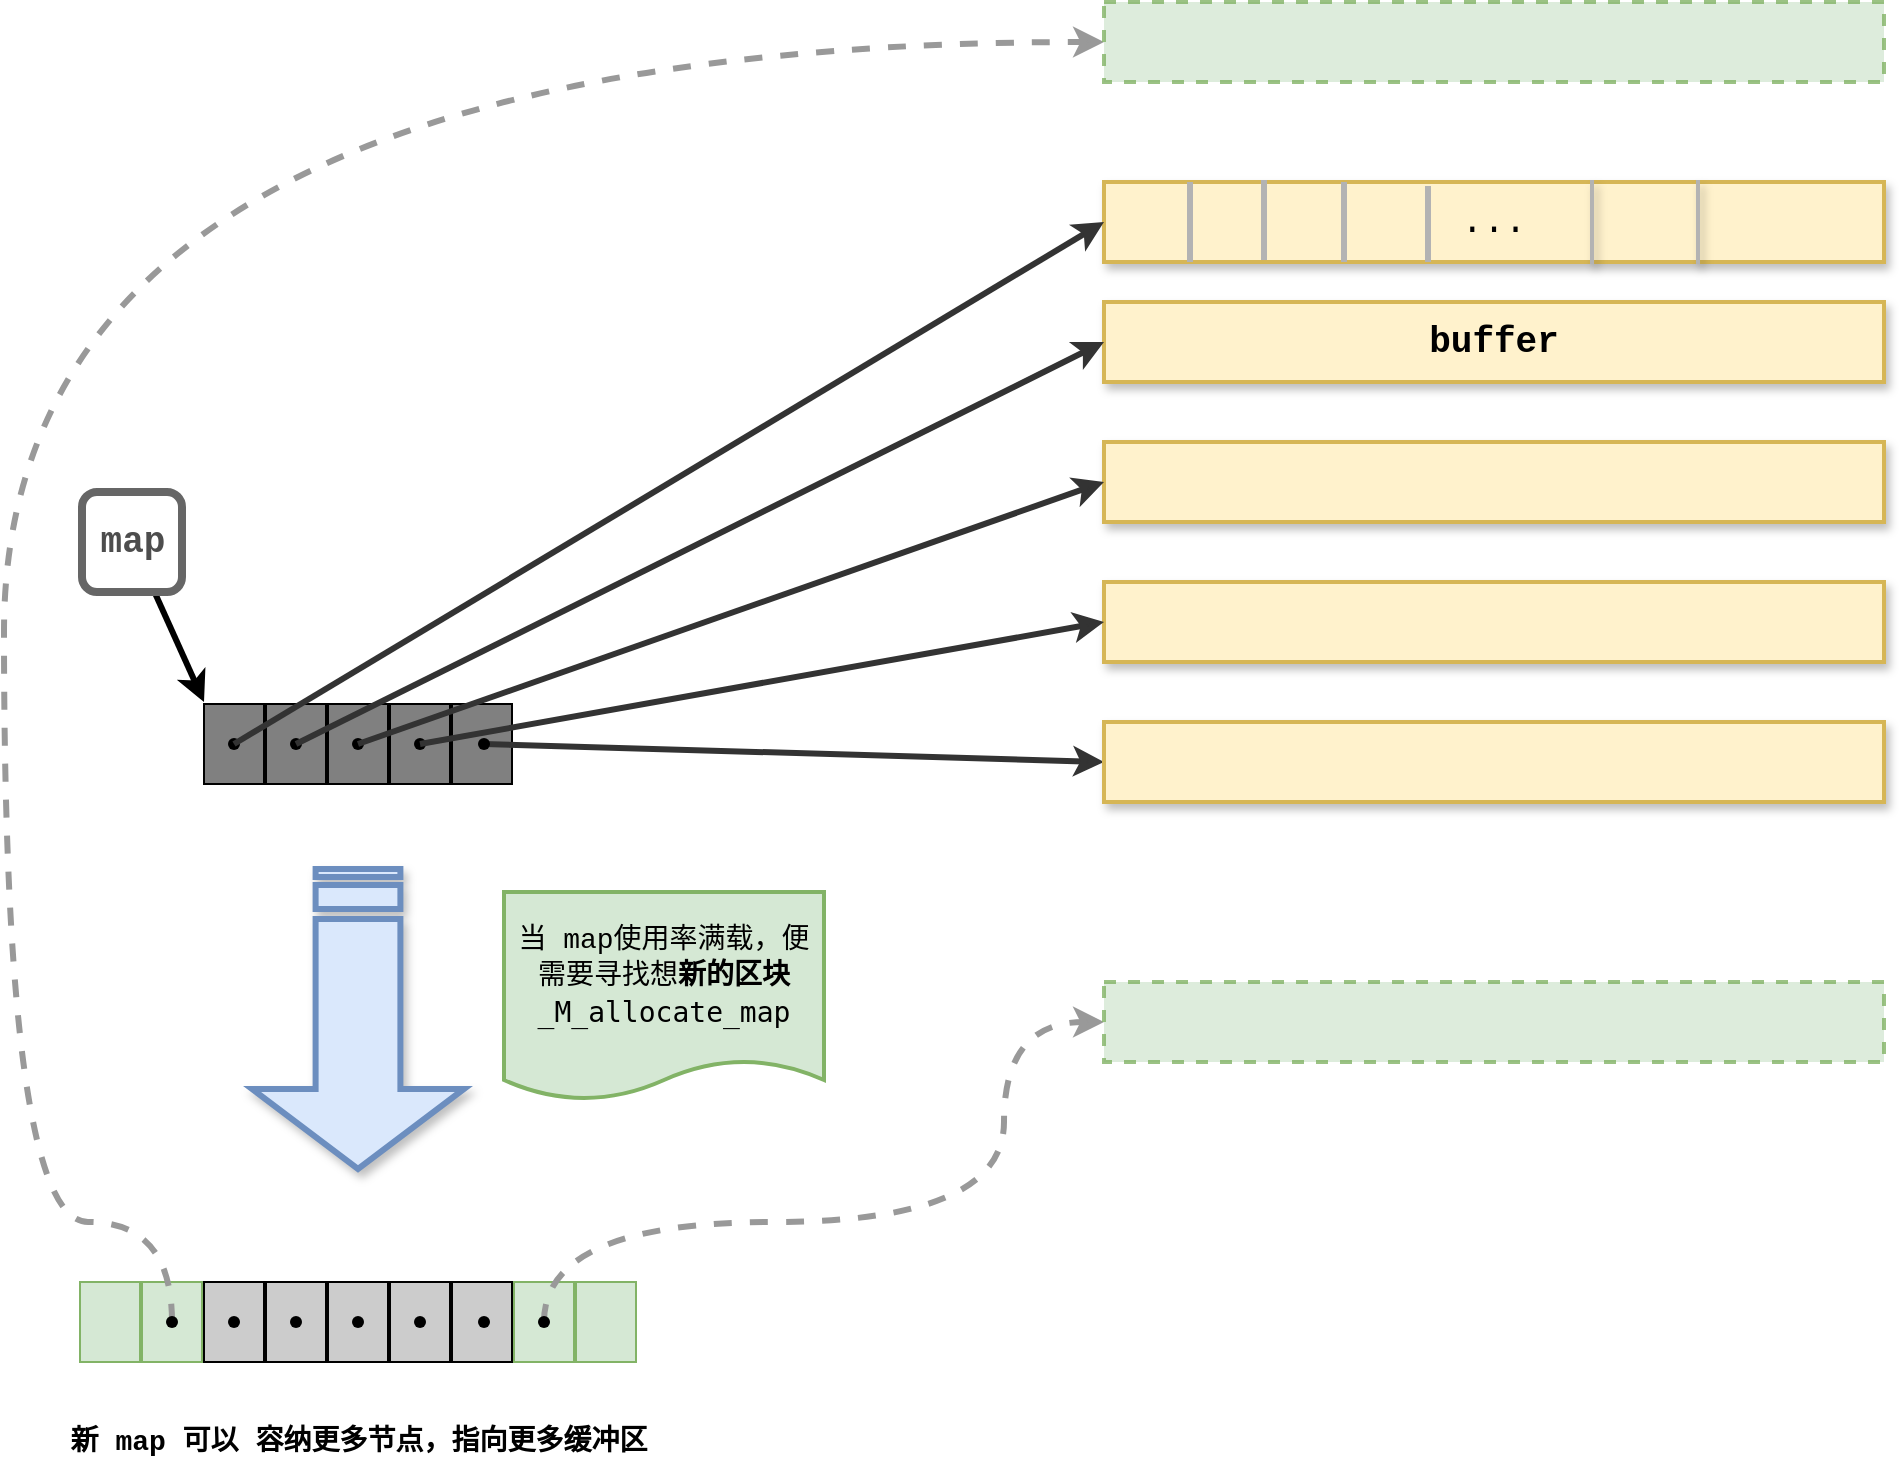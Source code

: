 <mxfile version="14.8.0" type="device"><diagram id="29K6t1o29U9dfSIRlV-H" name="第 1 页"><mxGraphModel dx="1879" dy="716" grid="1" gridSize="10" guides="1" tooltips="1" connect="1" arrows="1" fold="1" page="1" pageScale="1" pageWidth="827" pageHeight="1169" math="0" shadow="0"><root><mxCell id="0"/><mxCell id="1" parent="0"/><mxCell id="rpM4dPozziQRS9JKogpu-34" value="" style="rounded=0;whiteSpace=wrap;html=1;comic=0;gradientDirection=north;fillColor=#808080;" parent="1" vertex="1"><mxGeometry x="80" y="971" width="30" height="40" as="geometry"/></mxCell><mxCell id="rpM4dPozziQRS9JKogpu-35" value="" style="shape=waypoint;sketch=0;fillStyle=solid;size=6;pointerEvents=1;points=[];resizable=0;rotatable=0;perimeter=centerPerimeter;snapToPoint=1;rounded=1;comic=0;gradientDirection=north;fillColor=#808080;" parent="1" vertex="1"><mxGeometry x="75" y="971" width="40" height="40" as="geometry"/></mxCell><mxCell id="rpM4dPozziQRS9JKogpu-36" value="" style="rounded=0;whiteSpace=wrap;html=1;comic=0;gradientDirection=north;fillColor=#808080;" parent="1" vertex="1"><mxGeometry x="111" y="971" width="30" height="40" as="geometry"/></mxCell><mxCell id="rpM4dPozziQRS9JKogpu-37" value="" style="shape=waypoint;sketch=0;fillStyle=solid;size=6;pointerEvents=1;points=[];resizable=0;rotatable=0;perimeter=centerPerimeter;snapToPoint=1;rounded=1;comic=0;gradientDirection=north;fillColor=#808080;" parent="1" vertex="1"><mxGeometry x="106" y="971" width="40" height="40" as="geometry"/></mxCell><mxCell id="rpM4dPozziQRS9JKogpu-38" value="" style="rounded=0;whiteSpace=wrap;html=1;comic=0;gradientDirection=north;fillColor=#808080;" parent="1" vertex="1"><mxGeometry x="142" y="971" width="30" height="40" as="geometry"/></mxCell><mxCell id="rpM4dPozziQRS9JKogpu-39" value="" style="shape=waypoint;sketch=0;fillStyle=solid;size=6;pointerEvents=1;points=[];resizable=0;rotatable=0;perimeter=centerPerimeter;snapToPoint=1;rounded=1;comic=0;gradientDirection=north;fillColor=#808080;" parent="1" vertex="1"><mxGeometry x="137" y="971" width="40" height="40" as="geometry"/></mxCell><mxCell id="rpM4dPozziQRS9JKogpu-40" value="" style="rounded=0;whiteSpace=wrap;html=1;comic=0;gradientDirection=north;fillColor=#808080;" parent="1" vertex="1"><mxGeometry x="173" y="971" width="30" height="40" as="geometry"/></mxCell><mxCell id="rpM4dPozziQRS9JKogpu-41" value="" style="shape=waypoint;sketch=0;fillStyle=solid;size=6;pointerEvents=1;points=[];resizable=0;rotatable=0;perimeter=centerPerimeter;snapToPoint=1;rounded=1;comic=0;gradientDirection=north;fillColor=#808080;" parent="1" vertex="1"><mxGeometry x="168" y="971" width="40" height="40" as="geometry"/></mxCell><mxCell id="rpM4dPozziQRS9JKogpu-42" value="" style="rounded=0;whiteSpace=wrap;html=1;comic=0;gradientDirection=north;fillColor=#808080;" parent="1" vertex="1"><mxGeometry x="204" y="971" width="30" height="40" as="geometry"/></mxCell><mxCell id="rpM4dPozziQRS9JKogpu-54" style="rounded=0;orthogonalLoop=1;jettySize=auto;html=1;entryX=0;entryY=0.5;entryDx=0;entryDy=0;strokeColor=#333333;strokeWidth=3;" parent="1" source="rpM4dPozziQRS9JKogpu-43" target="rpM4dPozziQRS9JKogpu-53" edge="1"><mxGeometry relative="1" as="geometry"/></mxCell><mxCell id="rpM4dPozziQRS9JKogpu-43" value="" style="shape=waypoint;sketch=0;fillStyle=solid;size=6;pointerEvents=1;points=[];resizable=0;rotatable=0;perimeter=centerPerimeter;snapToPoint=1;rounded=1;comic=0;gradientDirection=north;fillColor=#808080;" parent="1" vertex="1"><mxGeometry x="200" y="971" width="40" height="40" as="geometry"/></mxCell><mxCell id="rpM4dPozziQRS9JKogpu-45" value="&lt;b&gt;&lt;font face=&quot;Courier New&quot; style=&quot;font-size: 18px&quot;&gt;buffer&lt;/font&gt;&lt;/b&gt;" style="rounded=0;whiteSpace=wrap;html=1;comic=0;strokeWidth=2;fillColor=#fff2cc;strokeColor=#d6b656;shadow=1;" parent="1" vertex="1"><mxGeometry x="530" y="770" width="390" height="40" as="geometry"/></mxCell><mxCell id="rpM4dPozziQRS9JKogpu-49" value="" style="rounded=0;whiteSpace=wrap;html=1;comic=0;strokeWidth=2;fillColor=#fff2cc;strokeColor=#d6b656;shadow=1;" parent="1" vertex="1"><mxGeometry x="530" y="910" width="390" height="40" as="geometry"/></mxCell><mxCell id="rpM4dPozziQRS9JKogpu-50" value="" style="rounded=0;whiteSpace=wrap;html=1;comic=0;strokeWidth=2;fillColor=#fff2cc;strokeColor=#d6b656;shadow=1;" parent="1" vertex="1"><mxGeometry x="530" y="840" width="390" height="40" as="geometry"/></mxCell><mxCell id="rpM4dPozziQRS9JKogpu-52" value="&lt;font face=&quot;Courier New&quot; style=&quot;font-size: 18px&quot;&gt;...&lt;/font&gt;" style="rounded=0;whiteSpace=wrap;html=1;comic=0;strokeWidth=2;fillColor=#fff2cc;strokeColor=#d6b656;shadow=1;" parent="1" vertex="1"><mxGeometry x="530" y="710" width="390" height="40" as="geometry"/></mxCell><mxCell id="rpM4dPozziQRS9JKogpu-53" value="" style="rounded=0;whiteSpace=wrap;html=1;comic=0;strokeWidth=2;fillColor=#fff2cc;strokeColor=#d6b656;shadow=1;" parent="1" vertex="1"><mxGeometry x="530" y="980" width="390" height="40" as="geometry"/></mxCell><mxCell id="rpM4dPozziQRS9JKogpu-56" style="edgeStyle=none;rounded=0;orthogonalLoop=1;jettySize=auto;html=1;entryX=0;entryY=0.5;entryDx=0;entryDy=0;strokeColor=#333333;strokeWidth=3;" parent="1" source="rpM4dPozziQRS9JKogpu-39" target="rpM4dPozziQRS9JKogpu-50" edge="1"><mxGeometry relative="1" as="geometry"/></mxCell><mxCell id="rpM4dPozziQRS9JKogpu-55" style="edgeStyle=none;rounded=0;orthogonalLoop=1;jettySize=auto;html=1;entryX=0;entryY=0.5;entryDx=0;entryDy=0;strokeColor=#333333;strokeWidth=3;" parent="1" source="rpM4dPozziQRS9JKogpu-41" target="rpM4dPozziQRS9JKogpu-49" edge="1"><mxGeometry relative="1" as="geometry"/></mxCell><mxCell id="rpM4dPozziQRS9JKogpu-57" style="edgeStyle=none;rounded=0;orthogonalLoop=1;jettySize=auto;html=1;entryX=0;entryY=0.5;entryDx=0;entryDy=0;strokeColor=#333333;strokeWidth=3;" parent="1" source="rpM4dPozziQRS9JKogpu-37" edge="1"><mxGeometry relative="1" as="geometry"><mxPoint x="530" y="790" as="targetPoint"/></mxGeometry></mxCell><mxCell id="rpM4dPozziQRS9JKogpu-58" style="edgeStyle=none;rounded=0;orthogonalLoop=1;jettySize=auto;html=1;entryX=0;entryY=0.5;entryDx=0;entryDy=0;strokeColor=#333333;strokeWidth=3;" parent="1" source="rpM4dPozziQRS9JKogpu-35" target="rpM4dPozziQRS9JKogpu-52" edge="1"><mxGeometry relative="1" as="geometry"/></mxCell><mxCell id="rpM4dPozziQRS9JKogpu-59" value="" style="endArrow=none;html=1;strokeWidth=3;strokeColor=#B3B3B3;" parent="1" edge="1"><mxGeometry width="50" height="50" relative="1" as="geometry"><mxPoint x="573" y="750" as="sourcePoint"/><mxPoint x="573" y="710" as="targetPoint"/></mxGeometry></mxCell><mxCell id="rpM4dPozziQRS9JKogpu-60" value="" style="endArrow=none;html=1;strokeWidth=3;strokeColor=#B3B3B3;" parent="1" edge="1"><mxGeometry width="50" height="50" relative="1" as="geometry"><mxPoint x="610" y="749" as="sourcePoint"/><mxPoint x="610" y="709" as="targetPoint"/></mxGeometry></mxCell><mxCell id="rpM4dPozziQRS9JKogpu-61" value="" style="endArrow=none;html=1;strokeWidth=3;strokeColor=#B3B3B3;" parent="1" edge="1"><mxGeometry width="50" height="50" relative="1" as="geometry"><mxPoint x="650" y="750" as="sourcePoint"/><mxPoint x="650" y="710" as="targetPoint"/></mxGeometry></mxCell><mxCell id="rpM4dPozziQRS9JKogpu-62" value="" style="endArrow=none;html=1;strokeWidth=3;strokeColor=#B3B3B3;" parent="1" edge="1"><mxGeometry width="50" height="50" relative="1" as="geometry"><mxPoint x="692" y="750" as="sourcePoint"/><mxPoint x="692" y="712" as="targetPoint"/></mxGeometry></mxCell><mxCell id="rpM4dPozziQRS9JKogpu-64" style="rounded=0;orthogonalLoop=1;jettySize=auto;html=1;strokeWidth=3;" parent="1" source="rpM4dPozziQRS9JKogpu-63" edge="1"><mxGeometry relative="1" as="geometry"><mxPoint x="80" y="970" as="targetPoint"/></mxGeometry></mxCell><mxCell id="rpM4dPozziQRS9JKogpu-63" value="&lt;font face=&quot;Courier New&quot; style=&quot;font-size: 18px&quot;&gt;&lt;b&gt;&lt;font color=&quot;#4d4d4d&quot;&gt;&lt;br&gt;map&lt;br&gt;&lt;/font&gt;&lt;br&gt;&lt;/b&gt;&lt;/font&gt;" style="text;html=1;align=center;verticalAlign=middle;resizable=0;points=[];autosize=1;rounded=1;strokeColor=#666666;strokeWidth=4;" parent="1" vertex="1"><mxGeometry x="19" y="865" width="50" height="50" as="geometry"/></mxCell><mxCell id="rpM4dPozziQRS9JKogpu-65" value="" style="html=1;shadow=1;dashed=0;align=center;verticalAlign=middle;shape=mxgraph.arrows2.stripedArrow;dy=0.6;dx=40;notch=25;rounded=1;comic=0;strokeWidth=3;fillColor=#dae8fc;rotation=90;strokeColor=#6c8ebf;" parent="1" vertex="1"><mxGeometry x="82" y="1075.5" width="150" height="106" as="geometry"/></mxCell><mxCell id="rpM4dPozziQRS9JKogpu-66" value="" style="shape=partialRectangle;whiteSpace=wrap;html=1;top=0;bottom=0;fillColor=none;rounded=1;shadow=1;comic=0;strokeWidth=2;strokeColor=#B3B3B3;" parent="1" vertex="1"><mxGeometry x="774" y="710" width="53" height="40" as="geometry"/></mxCell><mxCell id="rpM4dPozziQRS9JKogpu-69" value="&lt;p style=&quot;line-height: 150%&quot;&gt;&lt;font face=&quot;Courier New&quot; style=&quot;font-size: 14px&quot;&gt;当 map使用率满载，便需要寻找想&lt;b&gt;新的区块&lt;/b&gt;&lt;/font&gt;&lt;span style=&quot;font-family: &amp;#34;monaco&amp;#34; , &amp;#34;droid sans mono&amp;#34; , monospace , monospace , &amp;#34;droid sans fallback&amp;#34; ; font-size: 14px&quot;&gt;_M_allocate_map&lt;/span&gt;&lt;/p&gt;" style="shape=document;whiteSpace=wrap;html=1;boundedLbl=1;rounded=1;shadow=0;comic=0;strokeColor=#82b366;strokeWidth=2;fillColor=#d5e8d4;sketch=0;size=0.192;" parent="1" vertex="1"><mxGeometry x="230" y="1065" width="160" height="104" as="geometry"/></mxCell><mxCell id="rpM4dPozziQRS9JKogpu-70" value="" style="rounded=0;whiteSpace=wrap;html=1;comic=0;gradientDirection=north;fillColor=#CCCCCC;" parent="1" vertex="1"><mxGeometry x="80" y="1260" width="30" height="40" as="geometry"/></mxCell><mxCell id="rpM4dPozziQRS9JKogpu-71" value="" style="shape=waypoint;sketch=0;fillStyle=solid;size=6;pointerEvents=1;points=[];resizable=0;rotatable=0;perimeter=centerPerimeter;snapToPoint=1;rounded=1;comic=0;fillColor=#B3B3B3;gradientDirection=north;" parent="1" vertex="1"><mxGeometry x="75" y="1260" width="40" height="40" as="geometry"/></mxCell><mxCell id="rpM4dPozziQRS9JKogpu-72" value="" style="rounded=0;whiteSpace=wrap;html=1;comic=0;gradientDirection=north;fillColor=#CCCCCC;" parent="1" vertex="1"><mxGeometry x="111" y="1260" width="30" height="40" as="geometry"/></mxCell><mxCell id="rpM4dPozziQRS9JKogpu-73" value="" style="shape=waypoint;sketch=0;fillStyle=solid;size=6;pointerEvents=1;points=[];resizable=0;rotatable=0;perimeter=centerPerimeter;snapToPoint=1;rounded=1;comic=0;gradientDirection=north;fillColor=#CCCCCC;" parent="1" vertex="1"><mxGeometry x="106" y="1260" width="40" height="40" as="geometry"/></mxCell><mxCell id="rpM4dPozziQRS9JKogpu-74" value="" style="rounded=0;whiteSpace=wrap;html=1;comic=0;gradientDirection=north;fillColor=#CCCCCC;" parent="1" vertex="1"><mxGeometry x="142" y="1260" width="30" height="40" as="geometry"/></mxCell><mxCell id="rpM4dPozziQRS9JKogpu-75" value="" style="shape=waypoint;sketch=0;fillStyle=solid;size=6;pointerEvents=1;points=[];resizable=0;rotatable=0;perimeter=centerPerimeter;snapToPoint=1;rounded=1;comic=0;gradientDirection=north;fillColor=#CCCCCC;" parent="1" vertex="1"><mxGeometry x="137" y="1260" width="40" height="40" as="geometry"/></mxCell><mxCell id="rpM4dPozziQRS9JKogpu-76" value="" style="rounded=0;whiteSpace=wrap;html=1;comic=0;gradientDirection=north;fillColor=#CCCCCC;" parent="1" vertex="1"><mxGeometry x="173" y="1260" width="30" height="40" as="geometry"/></mxCell><mxCell id="rpM4dPozziQRS9JKogpu-77" value="" style="shape=waypoint;sketch=0;fillStyle=solid;size=6;pointerEvents=1;points=[];resizable=0;rotatable=0;perimeter=centerPerimeter;snapToPoint=1;rounded=1;comic=0;gradientDirection=north;fillColor=#CCCCCC;" parent="1" vertex="1"><mxGeometry x="168" y="1260" width="40" height="40" as="geometry"/></mxCell><mxCell id="rpM4dPozziQRS9JKogpu-78" value="" style="rounded=0;whiteSpace=wrap;html=1;comic=0;gradientDirection=north;fillColor=#CCCCCC;" parent="1" vertex="1"><mxGeometry x="204" y="1260" width="30" height="40" as="geometry"/></mxCell><mxCell id="rpM4dPozziQRS9JKogpu-80" value="" style="rounded=0;whiteSpace=wrap;html=1;comic=0;gradientDirection=north;fillColor=#d5e8d4;strokeColor=#82b366;" parent="1" vertex="1"><mxGeometry x="235" y="1260" width="30" height="40" as="geometry"/></mxCell><mxCell id="rpM4dPozziQRS9JKogpu-81" value="" style="rounded=0;whiteSpace=wrap;html=1;comic=0;gradientDirection=north;fillColor=#d5e8d4;strokeColor=#82b366;" parent="1" vertex="1"><mxGeometry x="266" y="1260" width="30" height="40" as="geometry"/></mxCell><mxCell id="rpM4dPozziQRS9JKogpu-82" value="" style="rounded=0;whiteSpace=wrap;html=1;comic=0;gradientDirection=north;fillColor=#d5e8d4;strokeColor=#82b366;" parent="1" vertex="1"><mxGeometry x="18" y="1260" width="30" height="40" as="geometry"/></mxCell><mxCell id="rpM4dPozziQRS9JKogpu-83" value="" style="rounded=0;whiteSpace=wrap;html=1;comic=0;gradientDirection=north;fillColor=#d5e8d4;strokeColor=#82b366;" parent="1" vertex="1"><mxGeometry x="49" y="1260" width="30" height="40" as="geometry"/></mxCell><mxCell id="rpM4dPozziQRS9JKogpu-89" style="edgeStyle=orthogonalEdgeStyle;rounded=0;orthogonalLoop=1;jettySize=auto;html=1;entryX=0;entryY=0.5;entryDx=0;entryDy=0;strokeWidth=3;curved=1;fillColor=#d5e8d4;dashed=1;strokeColor=#999999;" parent="1" source="rpM4dPozziQRS9JKogpu-84" target="rpM4dPozziQRS9JKogpu-86" edge="1"><mxGeometry relative="1" as="geometry"><Array as="points"><mxPoint x="250" y="1230"/><mxPoint x="480" y="1230"/><mxPoint x="480" y="1130"/></Array></mxGeometry></mxCell><mxCell id="rpM4dPozziQRS9JKogpu-84" value="" style="shape=waypoint;sketch=0;fillStyle=solid;size=6;pointerEvents=1;points=[];resizable=0;rotatable=0;perimeter=centerPerimeter;snapToPoint=1;rounded=1;comic=0;fillColor=#B3B3B3;gradientDirection=north;" parent="1" vertex="1"><mxGeometry x="230" y="1260" width="40" height="40" as="geometry"/></mxCell><mxCell id="rpM4dPozziQRS9JKogpu-90" style="edgeStyle=orthogonalEdgeStyle;rounded=0;orthogonalLoop=1;jettySize=auto;html=1;entryX=0;entryY=0.5;entryDx=0;entryDy=0;strokeWidth=3;curved=1;fillColor=#d5e8d4;dashed=1;strokeColor=#999999;" parent="1" source="rpM4dPozziQRS9JKogpu-85" target="rpM4dPozziQRS9JKogpu-88" edge="1"><mxGeometry relative="1" as="geometry"><Array as="points"><mxPoint x="64" y="1230"/><mxPoint x="-20" y="1230"/><mxPoint x="-20" y="640"/></Array></mxGeometry></mxCell><mxCell id="rpM4dPozziQRS9JKogpu-85" value="" style="shape=waypoint;sketch=0;fillStyle=solid;size=6;pointerEvents=1;points=[];resizable=0;rotatable=0;perimeter=centerPerimeter;snapToPoint=1;rounded=1;comic=0;fillColor=#B3B3B3;gradientDirection=north;" parent="1" vertex="1"><mxGeometry x="44" y="1260" width="40" height="40" as="geometry"/></mxCell><mxCell id="rpM4dPozziQRS9JKogpu-86" value="" style="rounded=0;whiteSpace=wrap;html=1;comic=0;strokeWidth=2;fillColor=#d5e8d4;strokeColor=#82b366;shadow=0;opacity=80;dashed=1;" parent="1" vertex="1"><mxGeometry x="530" y="1110" width="390" height="40" as="geometry"/></mxCell><mxCell id="rpM4dPozziQRS9JKogpu-88" value="" style="rounded=0;whiteSpace=wrap;html=1;comic=0;strokeWidth=2;fillColor=#d5e8d4;strokeColor=#82b366;shadow=0;opacity=80;dashed=1;" parent="1" vertex="1"><mxGeometry x="530" y="620" width="390" height="40" as="geometry"/></mxCell><mxCell id="rpM4dPozziQRS9JKogpu-91" value="&lt;font style=&quot;font-size: 14px&quot; face=&quot;Courier New&quot;&gt;&lt;b&gt;新 map 可以 容纳更多节点，指向更多缓冲区&lt;/b&gt;&lt;/font&gt;" style="text;html=1;align=center;verticalAlign=middle;resizable=0;points=[];autosize=1;strokeColor=none;" parent="1" vertex="1"><mxGeometry x="7" y="1330" width="300" height="20" as="geometry"/></mxCell><mxCell id="rpM4dPozziQRS9JKogpu-79" value="" style="shape=waypoint;sketch=0;fillStyle=solid;size=6;pointerEvents=1;points=[];resizable=0;rotatable=0;perimeter=centerPerimeter;snapToPoint=1;rounded=1;comic=0;gradientDirection=north;fillColor=#B3B3B3;" parent="1" vertex="1"><mxGeometry x="200" y="1260" width="40" height="40" as="geometry"/></mxCell></root></mxGraphModel></diagram></mxfile>
